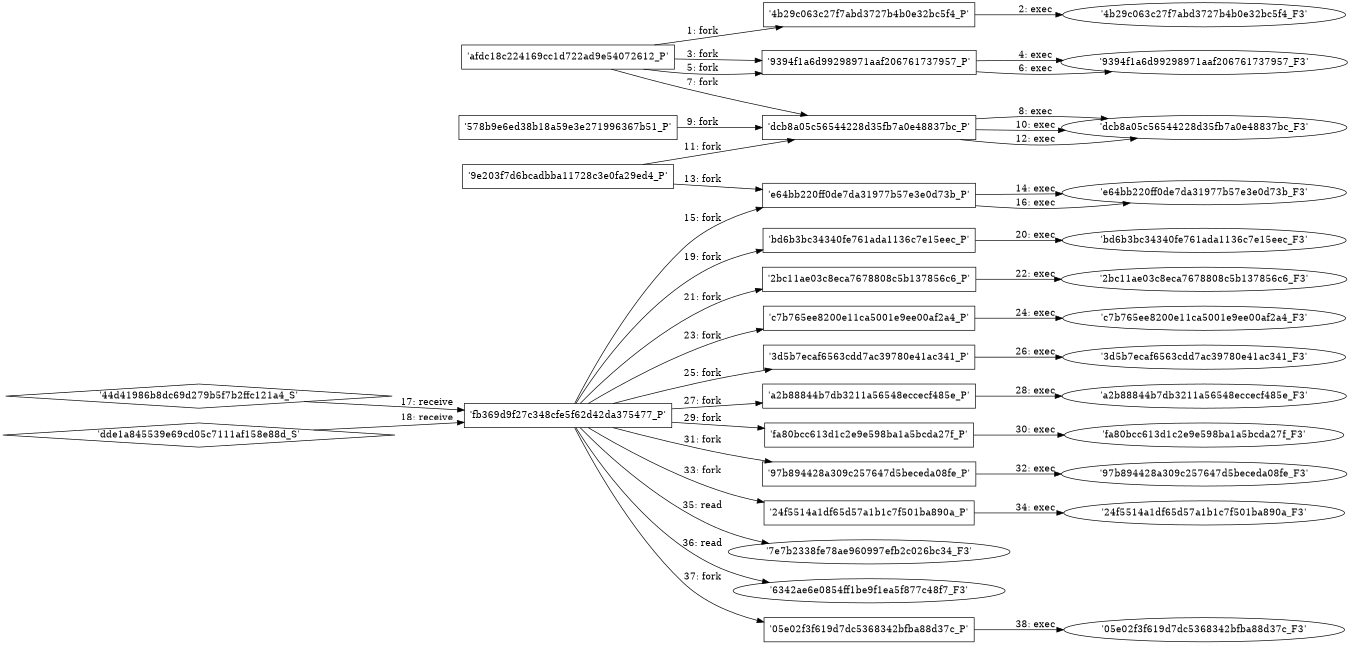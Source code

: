 digraph "D:\Learning\Paper\apt\基于CTI的攻击预警\Dataset\攻击图\ASGfromALLCTI\Ransomware Understanding the Risk.dot" {
rankdir="LR"
size="9"
fixedsize="false"
splines="true"
nodesep=0.3
ranksep=0
fontsize=10
overlap="scalexy"
engine= "neato"
	"'afdc18c224169cc1d722ad9e54072612_P'" [node_type=Process shape=box]
	"'4b29c063c27f7abd3727b4b0e32bc5f4_P'" [node_type=Process shape=box]
	"'afdc18c224169cc1d722ad9e54072612_P'" -> "'4b29c063c27f7abd3727b4b0e32bc5f4_P'" [label="1: fork"]
	"'4b29c063c27f7abd3727b4b0e32bc5f4_P'" [node_type=Process shape=box]
	"'4b29c063c27f7abd3727b4b0e32bc5f4_F3'" [node_type=File shape=ellipse]
	"'4b29c063c27f7abd3727b4b0e32bc5f4_P'" -> "'4b29c063c27f7abd3727b4b0e32bc5f4_F3'" [label="2: exec"]
	"'afdc18c224169cc1d722ad9e54072612_P'" [node_type=Process shape=box]
	"'9394f1a6d99298971aaf206761737957_P'" [node_type=Process shape=box]
	"'afdc18c224169cc1d722ad9e54072612_P'" -> "'9394f1a6d99298971aaf206761737957_P'" [label="3: fork"]
	"'9394f1a6d99298971aaf206761737957_P'" [node_type=Process shape=box]
	"'9394f1a6d99298971aaf206761737957_F3'" [node_type=File shape=ellipse]
	"'9394f1a6d99298971aaf206761737957_P'" -> "'9394f1a6d99298971aaf206761737957_F3'" [label="4: exec"]
	"'afdc18c224169cc1d722ad9e54072612_P'" [node_type=Process shape=box]
	"'9394f1a6d99298971aaf206761737957_P'" [node_type=Process shape=box]
	"'afdc18c224169cc1d722ad9e54072612_P'" -> "'9394f1a6d99298971aaf206761737957_P'" [label="5: fork"]
	"'9394f1a6d99298971aaf206761737957_P'" [node_type=Process shape=box]
	"'9394f1a6d99298971aaf206761737957_F3'" [node_type=File shape=ellipse]
	"'9394f1a6d99298971aaf206761737957_P'" -> "'9394f1a6d99298971aaf206761737957_F3'" [label="6: exec"]
	"'afdc18c224169cc1d722ad9e54072612_P'" [node_type=Process shape=box]
	"'dcb8a05c56544228d35fb7a0e48837bc_P'" [node_type=Process shape=box]
	"'afdc18c224169cc1d722ad9e54072612_P'" -> "'dcb8a05c56544228d35fb7a0e48837bc_P'" [label="7: fork"]
	"'dcb8a05c56544228d35fb7a0e48837bc_P'" [node_type=Process shape=box]
	"'dcb8a05c56544228d35fb7a0e48837bc_F3'" [node_type=File shape=ellipse]
	"'dcb8a05c56544228d35fb7a0e48837bc_P'" -> "'dcb8a05c56544228d35fb7a0e48837bc_F3'" [label="8: exec"]
	"'578b9e6ed38b18a59e3e271996367b51_P'" [node_type=Process shape=box]
	"'dcb8a05c56544228d35fb7a0e48837bc_P'" [node_type=Process shape=box]
	"'578b9e6ed38b18a59e3e271996367b51_P'" -> "'dcb8a05c56544228d35fb7a0e48837bc_P'" [label="9: fork"]
	"'dcb8a05c56544228d35fb7a0e48837bc_P'" [node_type=Process shape=box]
	"'dcb8a05c56544228d35fb7a0e48837bc_F3'" [node_type=File shape=ellipse]
	"'dcb8a05c56544228d35fb7a0e48837bc_P'" -> "'dcb8a05c56544228d35fb7a0e48837bc_F3'" [label="10: exec"]
	"'9e203f7d6bcadbba11728c3e0fa29ed4_P'" [node_type=Process shape=box]
	"'dcb8a05c56544228d35fb7a0e48837bc_P'" [node_type=Process shape=box]
	"'9e203f7d6bcadbba11728c3e0fa29ed4_P'" -> "'dcb8a05c56544228d35fb7a0e48837bc_P'" [label="11: fork"]
	"'dcb8a05c56544228d35fb7a0e48837bc_P'" [node_type=Process shape=box]
	"'dcb8a05c56544228d35fb7a0e48837bc_F3'" [node_type=File shape=ellipse]
	"'dcb8a05c56544228d35fb7a0e48837bc_P'" -> "'dcb8a05c56544228d35fb7a0e48837bc_F3'" [label="12: exec"]
	"'9e203f7d6bcadbba11728c3e0fa29ed4_P'" [node_type=Process shape=box]
	"'e64bb220ff0de7da31977b57e3e0d73b_P'" [node_type=Process shape=box]
	"'9e203f7d6bcadbba11728c3e0fa29ed4_P'" -> "'e64bb220ff0de7da31977b57e3e0d73b_P'" [label="13: fork"]
	"'e64bb220ff0de7da31977b57e3e0d73b_P'" [node_type=Process shape=box]
	"'e64bb220ff0de7da31977b57e3e0d73b_F3'" [node_type=File shape=ellipse]
	"'e64bb220ff0de7da31977b57e3e0d73b_P'" -> "'e64bb220ff0de7da31977b57e3e0d73b_F3'" [label="14: exec"]
	"'fb369d9f27c348cfe5f62d42da375477_P'" [node_type=Process shape=box]
	"'e64bb220ff0de7da31977b57e3e0d73b_P'" [node_type=Process shape=box]
	"'fb369d9f27c348cfe5f62d42da375477_P'" -> "'e64bb220ff0de7da31977b57e3e0d73b_P'" [label="15: fork"]
	"'e64bb220ff0de7da31977b57e3e0d73b_P'" [node_type=Process shape=box]
	"'e64bb220ff0de7da31977b57e3e0d73b_F3'" [node_type=File shape=ellipse]
	"'e64bb220ff0de7da31977b57e3e0d73b_P'" -> "'e64bb220ff0de7da31977b57e3e0d73b_F3'" [label="16: exec"]
	"'fb369d9f27c348cfe5f62d42da375477_P'" [node_type=Process shape=box]
	"'44d41986b8dc69d279b5f7b2ffc121a4_S'" [node_type=Socket shape=diamond]
	"'44d41986b8dc69d279b5f7b2ffc121a4_S'" -> "'fb369d9f27c348cfe5f62d42da375477_P'" [label="17: receive"]
	"'fb369d9f27c348cfe5f62d42da375477_P'" [node_type=Process shape=box]
	"'dde1a845539e69cd05c7111af158e88d_S'" [node_type=Socket shape=diamond]
	"'dde1a845539e69cd05c7111af158e88d_S'" -> "'fb369d9f27c348cfe5f62d42da375477_P'" [label="18: receive"]
	"'fb369d9f27c348cfe5f62d42da375477_P'" [node_type=Process shape=box]
	"'bd6b3bc34340fe761ada1136c7e15eec_P'" [node_type=Process shape=box]
	"'fb369d9f27c348cfe5f62d42da375477_P'" -> "'bd6b3bc34340fe761ada1136c7e15eec_P'" [label="19: fork"]
	"'bd6b3bc34340fe761ada1136c7e15eec_P'" [node_type=Process shape=box]
	"'bd6b3bc34340fe761ada1136c7e15eec_F3'" [node_type=File shape=ellipse]
	"'bd6b3bc34340fe761ada1136c7e15eec_P'" -> "'bd6b3bc34340fe761ada1136c7e15eec_F3'" [label="20: exec"]
	"'fb369d9f27c348cfe5f62d42da375477_P'" [node_type=Process shape=box]
	"'2bc11ae03c8eca7678808c5b137856c6_P'" [node_type=Process shape=box]
	"'fb369d9f27c348cfe5f62d42da375477_P'" -> "'2bc11ae03c8eca7678808c5b137856c6_P'" [label="21: fork"]
	"'2bc11ae03c8eca7678808c5b137856c6_P'" [node_type=Process shape=box]
	"'2bc11ae03c8eca7678808c5b137856c6_F3'" [node_type=File shape=ellipse]
	"'2bc11ae03c8eca7678808c5b137856c6_P'" -> "'2bc11ae03c8eca7678808c5b137856c6_F3'" [label="22: exec"]
	"'fb369d9f27c348cfe5f62d42da375477_P'" [node_type=Process shape=box]
	"'c7b765ee8200e11ca5001e9ee00af2a4_P'" [node_type=Process shape=box]
	"'fb369d9f27c348cfe5f62d42da375477_P'" -> "'c7b765ee8200e11ca5001e9ee00af2a4_P'" [label="23: fork"]
	"'c7b765ee8200e11ca5001e9ee00af2a4_P'" [node_type=Process shape=box]
	"'c7b765ee8200e11ca5001e9ee00af2a4_F3'" [node_type=File shape=ellipse]
	"'c7b765ee8200e11ca5001e9ee00af2a4_P'" -> "'c7b765ee8200e11ca5001e9ee00af2a4_F3'" [label="24: exec"]
	"'fb369d9f27c348cfe5f62d42da375477_P'" [node_type=Process shape=box]
	"'3d5b7ecaf6563cdd7ac39780e41ac341_P'" [node_type=Process shape=box]
	"'fb369d9f27c348cfe5f62d42da375477_P'" -> "'3d5b7ecaf6563cdd7ac39780e41ac341_P'" [label="25: fork"]
	"'3d5b7ecaf6563cdd7ac39780e41ac341_P'" [node_type=Process shape=box]
	"'3d5b7ecaf6563cdd7ac39780e41ac341_F3'" [node_type=File shape=ellipse]
	"'3d5b7ecaf6563cdd7ac39780e41ac341_P'" -> "'3d5b7ecaf6563cdd7ac39780e41ac341_F3'" [label="26: exec"]
	"'fb369d9f27c348cfe5f62d42da375477_P'" [node_type=Process shape=box]
	"'a2b88844b7db3211a56548eccecf485e_P'" [node_type=Process shape=box]
	"'fb369d9f27c348cfe5f62d42da375477_P'" -> "'a2b88844b7db3211a56548eccecf485e_P'" [label="27: fork"]
	"'a2b88844b7db3211a56548eccecf485e_P'" [node_type=Process shape=box]
	"'a2b88844b7db3211a56548eccecf485e_F3'" [node_type=File shape=ellipse]
	"'a2b88844b7db3211a56548eccecf485e_P'" -> "'a2b88844b7db3211a56548eccecf485e_F3'" [label="28: exec"]
	"'fb369d9f27c348cfe5f62d42da375477_P'" [node_type=Process shape=box]
	"'fa80bcc613d1c2e9e598ba1a5bcda27f_P'" [node_type=Process shape=box]
	"'fb369d9f27c348cfe5f62d42da375477_P'" -> "'fa80bcc613d1c2e9e598ba1a5bcda27f_P'" [label="29: fork"]
	"'fa80bcc613d1c2e9e598ba1a5bcda27f_P'" [node_type=Process shape=box]
	"'fa80bcc613d1c2e9e598ba1a5bcda27f_F3'" [node_type=File shape=ellipse]
	"'fa80bcc613d1c2e9e598ba1a5bcda27f_P'" -> "'fa80bcc613d1c2e9e598ba1a5bcda27f_F3'" [label="30: exec"]
	"'fb369d9f27c348cfe5f62d42da375477_P'" [node_type=Process shape=box]
	"'97b894428a309c257647d5beceda08fe_P'" [node_type=Process shape=box]
	"'fb369d9f27c348cfe5f62d42da375477_P'" -> "'97b894428a309c257647d5beceda08fe_P'" [label="31: fork"]
	"'97b894428a309c257647d5beceda08fe_P'" [node_type=Process shape=box]
	"'97b894428a309c257647d5beceda08fe_F3'" [node_type=File shape=ellipse]
	"'97b894428a309c257647d5beceda08fe_P'" -> "'97b894428a309c257647d5beceda08fe_F3'" [label="32: exec"]
	"'fb369d9f27c348cfe5f62d42da375477_P'" [node_type=Process shape=box]
	"'24f5514a1df65d57a1b1c7f501ba890a_P'" [node_type=Process shape=box]
	"'fb369d9f27c348cfe5f62d42da375477_P'" -> "'24f5514a1df65d57a1b1c7f501ba890a_P'" [label="33: fork"]
	"'24f5514a1df65d57a1b1c7f501ba890a_P'" [node_type=Process shape=box]
	"'24f5514a1df65d57a1b1c7f501ba890a_F3'" [node_type=File shape=ellipse]
	"'24f5514a1df65d57a1b1c7f501ba890a_P'" -> "'24f5514a1df65d57a1b1c7f501ba890a_F3'" [label="34: exec"]
	"'7e7b2338fe78ae960997efb2c026bc34_F3'" [node_type=file shape=ellipse]
	"'fb369d9f27c348cfe5f62d42da375477_P'" [node_type=Process shape=box]
	"'fb369d9f27c348cfe5f62d42da375477_P'" -> "'7e7b2338fe78ae960997efb2c026bc34_F3'" [label="35: read"]
	"'6342ae6e0854ff1be9f1ea5f877c48f7_F3'" [node_type=file shape=ellipse]
	"'fb369d9f27c348cfe5f62d42da375477_P'" [node_type=Process shape=box]
	"'fb369d9f27c348cfe5f62d42da375477_P'" -> "'6342ae6e0854ff1be9f1ea5f877c48f7_F3'" [label="36: read"]
	"'fb369d9f27c348cfe5f62d42da375477_P'" [node_type=Process shape=box]
	"'05e02f3f619d7dc5368342bfba88d37c_P'" [node_type=Process shape=box]
	"'fb369d9f27c348cfe5f62d42da375477_P'" -> "'05e02f3f619d7dc5368342bfba88d37c_P'" [label="37: fork"]
	"'05e02f3f619d7dc5368342bfba88d37c_P'" [node_type=Process shape=box]
	"'05e02f3f619d7dc5368342bfba88d37c_F3'" [node_type=File shape=ellipse]
	"'05e02f3f619d7dc5368342bfba88d37c_P'" -> "'05e02f3f619d7dc5368342bfba88d37c_F3'" [label="38: exec"]
}
